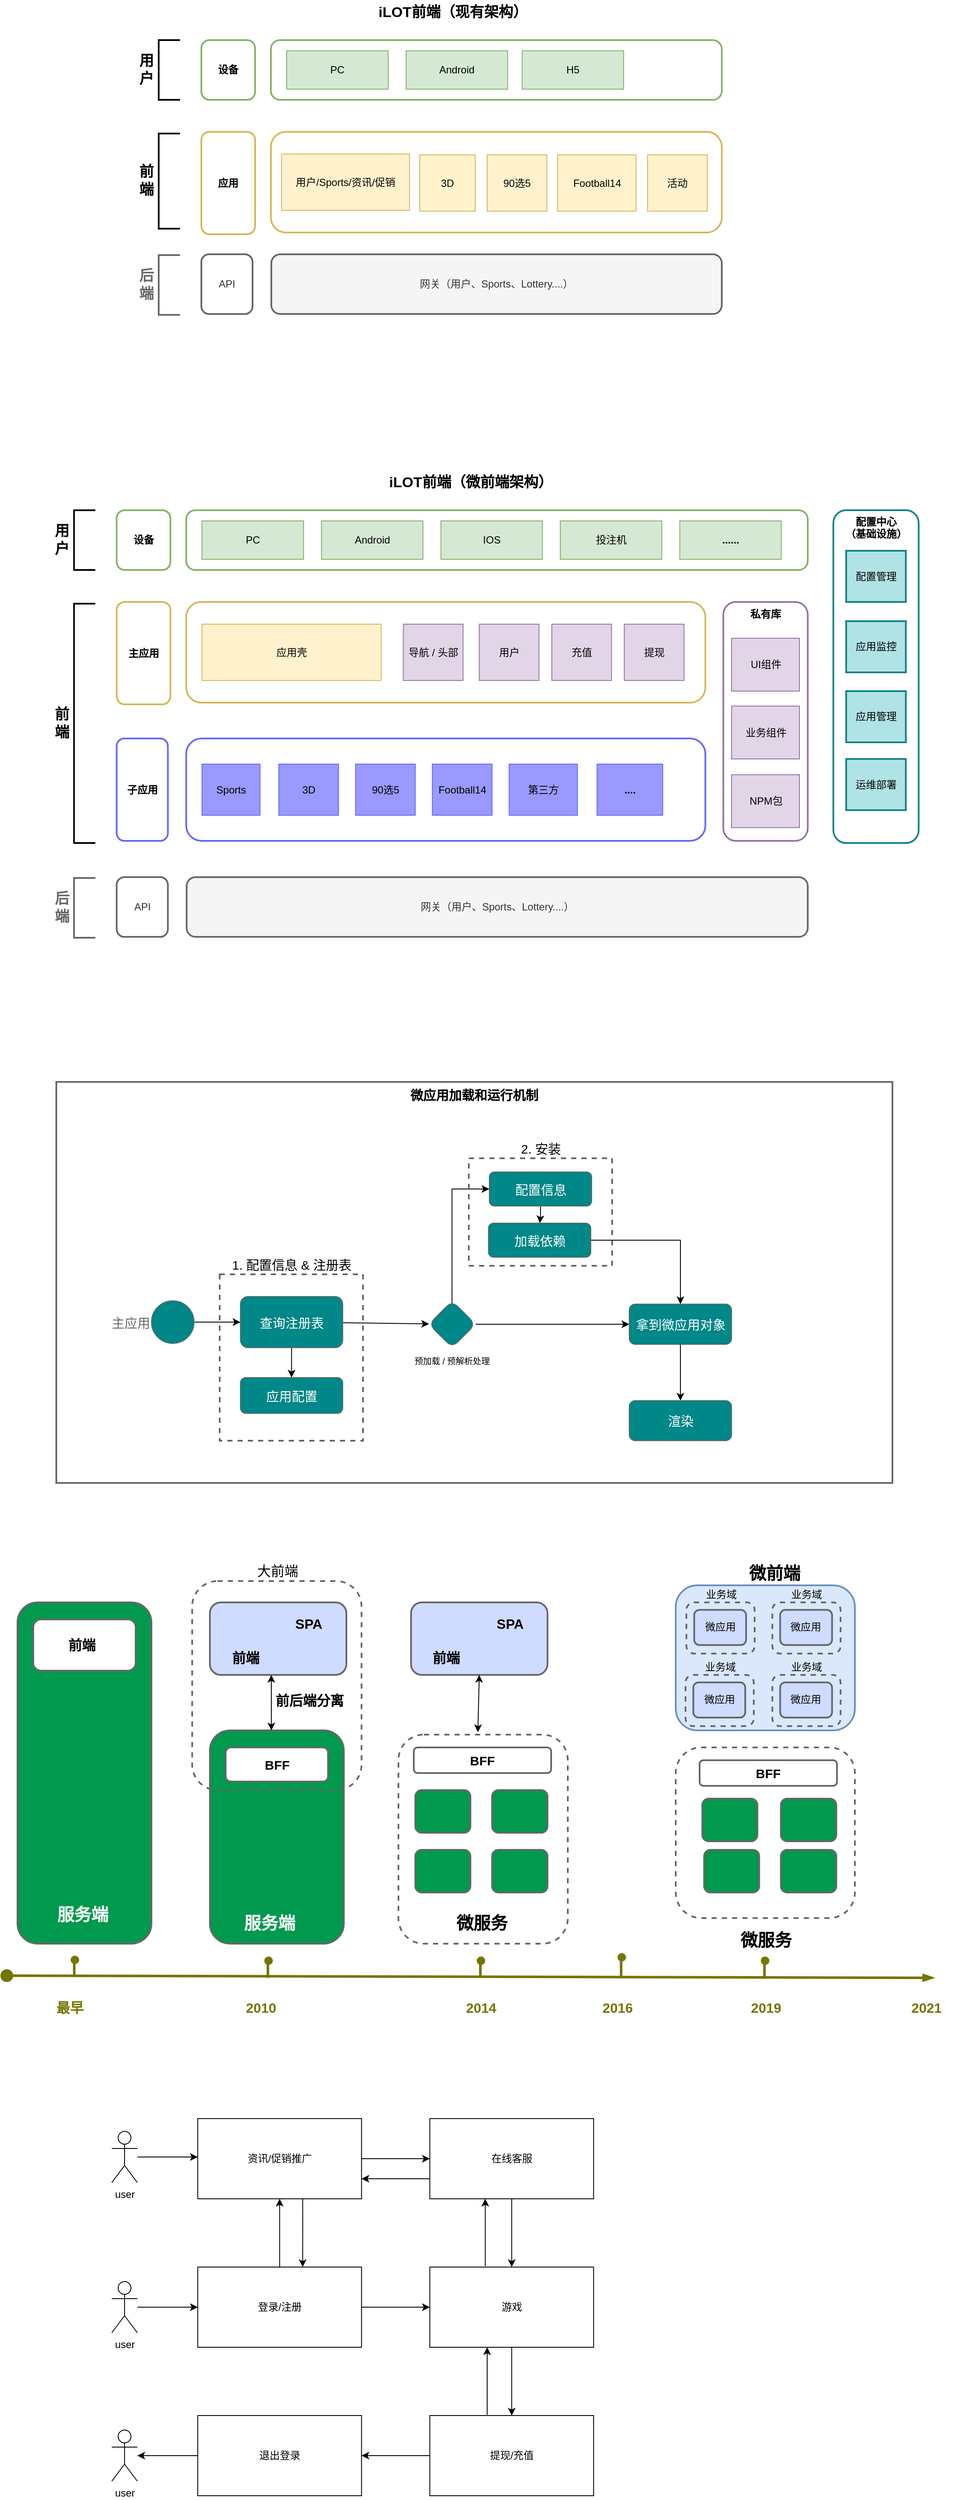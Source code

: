 <mxfile version="16.2.6" type="github" pages="2">
  <diagram id="5t4wGBa66jrqZ2ULJCFr" name="Page-1">
    <mxGraphModel dx="1572" dy="682" grid="0" gridSize="10" guides="1" tooltips="1" connect="1" arrows="1" fold="1" page="1" pageScale="1" pageWidth="1200" pageHeight="1600" background="none" math="0" shadow="0">
      <root>
        <mxCell id="0" />
        <mxCell id="1" parent="0" />
        <mxCell id="kLMKeRcshYw_PilVYGeS-17" value="" style="rounded=1;whiteSpace=wrap;html=1;strokeColor=#D6B656;strokeWidth=2;gradientColor=none;verticalAlign=top;" parent="1" vertex="1">
          <mxGeometry x="351.5" y="166.5" width="528.5" height="118" as="geometry" />
        </mxCell>
        <mxCell id="kLMKeRcshYw_PilVYGeS-18" value="用户/Sports/资讯/促销" style="rounded=0;whiteSpace=wrap;html=1;fillColor=#fff2cc;strokeColor=#D6B656;" parent="1" vertex="1">
          <mxGeometry x="364" y="192.5" width="150" height="66" as="geometry" />
        </mxCell>
        <mxCell id="kLMKeRcshYw_PilVYGeS-19" value="应用" style="text;html=1;strokeColor=#D6B656;fillColor=none;align=center;verticalAlign=middle;whiteSpace=wrap;rounded=1;strokeWidth=2;fontStyle=1;fontColor=#000000;" parent="1" vertex="1">
          <mxGeometry x="270" y="166.5" width="63" height="120" as="geometry" />
        </mxCell>
        <mxCell id="kLMKeRcshYw_PilVYGeS-21" value="设备" style="text;html=1;strokeColor=#82B366;fillColor=none;align=center;verticalAlign=middle;whiteSpace=wrap;rounded=1;strokeWidth=2;fontStyle=1;fontColor=#000000;" parent="1" vertex="1">
          <mxGeometry x="270" y="59" width="63" height="70" as="geometry" />
        </mxCell>
        <mxCell id="kLMKeRcshYw_PilVYGeS-22" value="" style="text;html=1;strokeColor=#82B366;fillColor=none;align=center;verticalAlign=middle;whiteSpace=wrap;rounded=1;strokeWidth=2;fontStyle=1;fontColor=#82B366;" parent="1" vertex="1">
          <mxGeometry x="351.5" y="59" width="528.5" height="70" as="geometry" />
        </mxCell>
        <mxCell id="kLMKeRcshYw_PilVYGeS-23" value="PC" style="rounded=0;whiteSpace=wrap;html=1;fillColor=#d5e8d4;strokeColor=#82B366;" parent="1" vertex="1">
          <mxGeometry x="370" y="71.5" width="119" height="45" as="geometry" />
        </mxCell>
        <mxCell id="kLMKeRcshYw_PilVYGeS-24" value="Android" style="rounded=0;whiteSpace=wrap;html=1;fillColor=#d5e8d4;strokeColor=#82B366;" parent="1" vertex="1">
          <mxGeometry x="510" y="71.5" width="119" height="45" as="geometry" />
        </mxCell>
        <mxCell id="kLMKeRcshYw_PilVYGeS-37" value="网关（用户、Sports、Lottery....）" style="rounded=1;whiteSpace=wrap;html=1;fontColor=#333333;strokeColor=#666666;strokeWidth=2;fillColor=#f5f5f5;" parent="1" vertex="1">
          <mxGeometry x="352" y="310" width="528" height="70" as="geometry" />
        </mxCell>
        <mxCell id="kLMKeRcshYw_PilVYGeS-39" value="API" style="rounded=1;whiteSpace=wrap;html=1;fontColor=#333333;strokeColor=#666666;strokeWidth=2;fillColor=none;" parent="1" vertex="1">
          <mxGeometry x="270" y="310" width="60" height="70" as="geometry" />
        </mxCell>
        <mxCell id="Sc-j87wyPzb0zVIOrXv2-4" value="iLOT前端（现有架构）" style="text;html=1;strokeColor=none;fillColor=none;align=center;verticalAlign=middle;whiteSpace=wrap;rounded=0;fontStyle=1;fontFamily=Helvetica;fontSize=17;" parent="1" vertex="1">
          <mxGeometry x="455" y="12" width="220" height="30" as="geometry" />
        </mxCell>
        <mxCell id="Sc-j87wyPzb0zVIOrXv2-8" value="前&amp;nbsp;&lt;br&gt;端&amp;nbsp;" style="strokeWidth=2;html=1;shape=mxgraph.flowchart.annotation_1;align=right;pointerEvents=1;fontFamily=Helvetica;fontSize=17;fillColor=#E1D5E7;labelPosition=left;verticalLabelPosition=middle;verticalAlign=middle;fontStyle=1" parent="1" vertex="1">
          <mxGeometry x="220" y="168.5" width="25" height="111.5" as="geometry" />
        </mxCell>
        <mxCell id="Sc-j87wyPzb0zVIOrXv2-9" value="后&amp;nbsp;&lt;br&gt;端&amp;nbsp;" style="strokeWidth=2;html=1;shape=mxgraph.flowchart.annotation_1;align=right;pointerEvents=1;fontFamily=Helvetica;fontSize=17;fillColor=#E1D5E7;labelPosition=left;verticalLabelPosition=middle;verticalAlign=middle;fontStyle=1;strokeColor=#666666;fontColor=#666666;" parent="1" vertex="1">
          <mxGeometry x="220" y="311" width="25" height="70" as="geometry" />
        </mxCell>
        <mxCell id="Sc-j87wyPzb0zVIOrXv2-10" value="用&amp;nbsp;&lt;br&gt;&amp;nbsp;户&amp;nbsp;" style="strokeWidth=2;html=1;shape=mxgraph.flowchart.annotation_1;align=right;pointerEvents=1;fontFamily=Helvetica;fontSize=17;fillColor=#E1D5E7;labelPosition=left;verticalLabelPosition=middle;verticalAlign=middle;fontStyle=1" parent="1" vertex="1">
          <mxGeometry x="220" y="59" width="25" height="70" as="geometry" />
        </mxCell>
        <mxCell id="Sc-j87wyPzb0zVIOrXv2-11" value="" style="rounded=1;whiteSpace=wrap;html=1;strokeColor=#6666FF;strokeWidth=2;fontColor=#0000FF;" parent="1" vertex="1">
          <mxGeometry x="252.25" y="877.5" width="608.5" height="120" as="geometry" />
        </mxCell>
        <mxCell id="Sc-j87wyPzb0zVIOrXv2-12" value="Football14" style="rounded=0;whiteSpace=wrap;html=1;fillColor=#9999FF;strokeColor=#6666FF;" parent="1" vertex="1">
          <mxGeometry x="540.75" y="907.5" width="70" height="60" as="geometry" />
        </mxCell>
        <mxCell id="Sc-j87wyPzb0zVIOrXv2-13" value="&lt;span&gt;第三方&lt;/span&gt;" style="rounded=0;whiteSpace=wrap;html=1;fillColor=#9999FF;strokeColor=#6666FF;fontStyle=0" parent="1" vertex="1">
          <mxGeometry x="630.75" y="907.5" width="80" height="60" as="geometry" />
        </mxCell>
        <mxCell id="Sc-j87wyPzb0zVIOrXv2-14" value="" style="rounded=1;whiteSpace=wrap;html=1;strokeColor=#D6B656;strokeWidth=2;gradientColor=none;" parent="1" vertex="1">
          <mxGeometry x="252.25" y="717.5" width="608.5" height="118" as="geometry" />
        </mxCell>
        <mxCell id="Sc-j87wyPzb0zVIOrXv2-15" value="应用壳" style="rounded=0;whiteSpace=wrap;html=1;fillColor=#fff2cc;strokeColor=#D6B656;" parent="1" vertex="1">
          <mxGeometry x="270.75" y="743.5" width="210" height="66" as="geometry" />
        </mxCell>
        <mxCell id="Sc-j87wyPzb0zVIOrXv2-16" value="主应用" style="text;html=1;strokeColor=#D6B656;fillColor=none;align=center;verticalAlign=middle;whiteSpace=wrap;rounded=1;strokeWidth=2;fontStyle=1;fontColor=#000000;" parent="1" vertex="1">
          <mxGeometry x="170.75" y="717.5" width="63" height="120" as="geometry" />
        </mxCell>
        <mxCell id="Sc-j87wyPzb0zVIOrXv2-17" value="子应用" style="text;html=1;strokeColor=#6666FF;fillColor=none;align=center;verticalAlign=middle;whiteSpace=wrap;rounded=1;strokeWidth=2;fontStyle=1;fontColor=#000000;" parent="1" vertex="1">
          <mxGeometry x="170.75" y="877.5" width="60" height="120" as="geometry" />
        </mxCell>
        <mxCell id="Sc-j87wyPzb0zVIOrXv2-18" value="设备" style="text;html=1;strokeColor=#82B366;fillColor=none;align=center;verticalAlign=middle;whiteSpace=wrap;rounded=1;strokeWidth=2;fontStyle=1;fontColor=#000000;" parent="1" vertex="1">
          <mxGeometry x="170.75" y="610" width="63" height="70" as="geometry" />
        </mxCell>
        <mxCell id="Sc-j87wyPzb0zVIOrXv2-19" value="" style="text;html=1;strokeColor=#82B366;fillColor=none;align=center;verticalAlign=middle;whiteSpace=wrap;rounded=1;strokeWidth=2;fontStyle=1;fontColor=#82B366;" parent="1" vertex="1">
          <mxGeometry x="252.25" y="610" width="728.5" height="70" as="geometry" />
        </mxCell>
        <mxCell id="Sc-j87wyPzb0zVIOrXv2-20" value="PC" style="rounded=0;whiteSpace=wrap;html=1;fillColor=#d5e8d4;strokeColor=#82B366;" parent="1" vertex="1">
          <mxGeometry x="270.75" y="622.5" width="119" height="45" as="geometry" />
        </mxCell>
        <mxCell id="Sc-j87wyPzb0zVIOrXv2-21" value="Android" style="rounded=0;whiteSpace=wrap;html=1;fillColor=#d5e8d4;strokeColor=#82B366;" parent="1" vertex="1">
          <mxGeometry x="410.75" y="622.5" width="119" height="45" as="geometry" />
        </mxCell>
        <mxCell id="Sc-j87wyPzb0zVIOrXv2-22" value="IOS" style="rounded=0;whiteSpace=wrap;html=1;fillColor=#d5e8d4;strokeColor=#82B366;" parent="1" vertex="1">
          <mxGeometry x="550.75" y="622.5" width="119" height="45" as="geometry" />
        </mxCell>
        <mxCell id="Sc-j87wyPzb0zVIOrXv2-23" value="&lt;span&gt;投注机&lt;/span&gt;" style="rounded=0;whiteSpace=wrap;html=1;fillColor=#d5e8d4;strokeColor=#82B366;fontStyle=0" parent="1" vertex="1">
          <mxGeometry x="690.75" y="622.5" width="119" height="45" as="geometry" />
        </mxCell>
        <mxCell id="Sc-j87wyPzb0zVIOrXv2-24" value="用户" style="rounded=0;whiteSpace=wrap;html=1;fillColor=#E1D5E7;strokeColor=#9673A6;" parent="1" vertex="1">
          <mxGeometry x="595.75" y="743.5" width="70" height="66" as="geometry" />
        </mxCell>
        <mxCell id="Sc-j87wyPzb0zVIOrXv2-25" value="提现" style="rounded=0;whiteSpace=wrap;html=1;fillColor=#E1D5E7;strokeColor=#9673A6;strokeWidth=1;" parent="1" vertex="1">
          <mxGeometry x="765.75" y="743.5" width="70" height="66" as="geometry" />
        </mxCell>
        <mxCell id="Sc-j87wyPzb0zVIOrXv2-26" value="充值" style="rounded=0;whiteSpace=wrap;html=1;fillColor=#E1D5E7;strokeColor=#9673A6;" parent="1" vertex="1">
          <mxGeometry x="680.75" y="743.5" width="70" height="66" as="geometry" />
        </mxCell>
        <mxCell id="Sc-j87wyPzb0zVIOrXv2-27" value="Sports" style="rounded=0;whiteSpace=wrap;html=1;fillColor=#9999FF;strokeColor=#6666FF;" parent="1" vertex="1">
          <mxGeometry x="270.75" y="907.5" width="68" height="60" as="geometry" />
        </mxCell>
        <mxCell id="Sc-j87wyPzb0zVIOrXv2-28" value="3D" style="rounded=0;whiteSpace=wrap;html=1;fillColor=#9999FF;strokeColor=#6666FF;" parent="1" vertex="1">
          <mxGeometry x="360.75" y="907.5" width="70" height="60" as="geometry" />
        </mxCell>
        <mxCell id="Sc-j87wyPzb0zVIOrXv2-29" value="90选5" style="rounded=0;whiteSpace=wrap;html=1;fillColor=#9999FF;strokeColor=#6666FF;" parent="1" vertex="1">
          <mxGeometry x="450.75" y="907.5" width="70" height="60" as="geometry" />
        </mxCell>
        <mxCell id="Sc-j87wyPzb0zVIOrXv2-30" value="网关（用户、Sports、Lottery....）" style="rounded=1;whiteSpace=wrap;html=1;fontColor=#333333;strokeColor=#666666;strokeWidth=2;fillColor=#f5f5f5;" parent="1" vertex="1">
          <mxGeometry x="252.75" y="1040" width="728" height="70" as="geometry" />
        </mxCell>
        <mxCell id="Sc-j87wyPzb0zVIOrXv2-31" value="API" style="rounded=1;whiteSpace=wrap;html=1;fontColor=#333333;strokeColor=#666666;strokeWidth=2;fillColor=none;" parent="1" vertex="1">
          <mxGeometry x="170.75" y="1040" width="60" height="70" as="geometry" />
        </mxCell>
        <mxCell id="Sc-j87wyPzb0zVIOrXv2-32" value="私有库" style="rounded=1;whiteSpace=wrap;html=1;strokeColor=#9673a6;strokeWidth=2;fillColor=#FFFFFF;verticalAlign=top;fontStyle=1" parent="1" vertex="1">
          <mxGeometry x="881.75" y="717.5" width="99" height="280" as="geometry" />
        </mxCell>
        <mxCell id="Sc-j87wyPzb0zVIOrXv2-33" value="UI组件" style="rounded=0;whiteSpace=wrap;html=1;strokeColor=#9673A6;strokeWidth=1;fillColor=#E1D5E7;verticalAlign=middle;" parent="1" vertex="1">
          <mxGeometry x="891.5" y="760" width="79.5" height="62" as="geometry" />
        </mxCell>
        <mxCell id="Sc-j87wyPzb0zVIOrXv2-34" value="业务组件" style="rounded=0;whiteSpace=wrap;html=1;strokeColor=#9673a6;strokeWidth=1;fillColor=#e1d5e7;verticalAlign=middle;" parent="1" vertex="1">
          <mxGeometry x="891.5" y="839.5" width="79.5" height="62" as="geometry" />
        </mxCell>
        <mxCell id="Sc-j87wyPzb0zVIOrXv2-35" value="NPM包" style="rounded=0;whiteSpace=wrap;html=1;strokeColor=#9673a6;strokeWidth=1;fillColor=#e1d5e7;verticalAlign=middle;" parent="1" vertex="1">
          <mxGeometry x="891.5" y="920" width="79.5" height="62" as="geometry" />
        </mxCell>
        <mxCell id="Sc-j87wyPzb0zVIOrXv2-36" value="配置中心&lt;br&gt;（基础设施）" style="rounded=1;whiteSpace=wrap;html=1;strokeColor=#0e8088;strokeWidth=2;fillColor=#FFFFFF;verticalAlign=top;fontStyle=1" parent="1" vertex="1">
          <mxGeometry x="1010.75" y="610" width="100" height="390" as="geometry" />
        </mxCell>
        <mxCell id="Sc-j87wyPzb0zVIOrXv2-37" value="配置管理" style="rounded=0;whiteSpace=wrap;html=1;strokeColor=#0e8088;strokeWidth=2;fillColor=#b0e3e6;verticalAlign=middle;" parent="1" vertex="1">
          <mxGeometry x="1025.75" y="657.5" width="70" height="60" as="geometry" />
        </mxCell>
        <mxCell id="Sc-j87wyPzb0zVIOrXv2-38" value="应用监控" style="rounded=0;whiteSpace=wrap;html=1;strokeColor=#0e8088;strokeWidth=2;fillColor=#b0e3e6;verticalAlign=middle;" parent="1" vertex="1">
          <mxGeometry x="1025.75" y="740" width="70" height="60" as="geometry" />
        </mxCell>
        <mxCell id="Sc-j87wyPzb0zVIOrXv2-39" value="应用管理" style="rounded=0;whiteSpace=wrap;html=1;strokeColor=#0e8088;strokeWidth=2;fillColor=#b0e3e6;verticalAlign=middle;" parent="1" vertex="1">
          <mxGeometry x="1025.75" y="822" width="70" height="60" as="geometry" />
        </mxCell>
        <mxCell id="Sc-j87wyPzb0zVIOrXv2-40" value="运维部署" style="rounded=0;whiteSpace=wrap;html=1;strokeColor=#0e8088;strokeWidth=2;fillColor=#b0e3e6;verticalAlign=middle;" parent="1" vertex="1">
          <mxGeometry x="1025.75" y="901.5" width="70" height="60" as="geometry" />
        </mxCell>
        <mxCell id="Sc-j87wyPzb0zVIOrXv2-41" value="&lt;span&gt;&lt;b&gt;......&lt;/b&gt;&lt;/span&gt;" style="rounded=0;whiteSpace=wrap;html=1;fillColor=#d5e8d4;strokeColor=#82B366;fontStyle=0" parent="1" vertex="1">
          <mxGeometry x="830.75" y="622.5" width="119" height="45" as="geometry" />
        </mxCell>
        <mxCell id="Sc-j87wyPzb0zVIOrXv2-42" value="&lt;b&gt;....&lt;/b&gt;" style="rounded=0;whiteSpace=wrap;html=1;fillColor=#9999FF;strokeColor=#6666FF;" parent="1" vertex="1">
          <mxGeometry x="733.75" y="907.5" width="77" height="60" as="geometry" />
        </mxCell>
        <mxCell id="Sc-j87wyPzb0zVIOrXv2-43" value="iLOT前端（微前端架构）" style="text;html=1;strokeColor=none;fillColor=none;align=center;verticalAlign=middle;whiteSpace=wrap;rounded=0;fontStyle=1;fontFamily=Helvetica;fontSize=17;" parent="1" vertex="1">
          <mxGeometry x="475.75" y="563" width="220" height="30" as="geometry" />
        </mxCell>
        <mxCell id="Sc-j87wyPzb0zVIOrXv2-44" value="导航 / 头部" style="rounded=0;whiteSpace=wrap;html=1;fillColor=#E1D5E7;strokeColor=#9673A6;" parent="1" vertex="1">
          <mxGeometry x="506.75" y="743.5" width="70" height="66" as="geometry" />
        </mxCell>
        <mxCell id="Sc-j87wyPzb0zVIOrXv2-45" value="前&amp;nbsp;&lt;br&gt;端&amp;nbsp;" style="strokeWidth=2;html=1;shape=mxgraph.flowchart.annotation_1;align=right;pointerEvents=1;fontFamily=Helvetica;fontSize=17;fillColor=#E1D5E7;labelPosition=left;verticalLabelPosition=middle;verticalAlign=middle;fontStyle=1" parent="1" vertex="1">
          <mxGeometry x="120.75" y="719.5" width="25" height="280.5" as="geometry" />
        </mxCell>
        <mxCell id="Sc-j87wyPzb0zVIOrXv2-46" value="后&amp;nbsp;&lt;br&gt;端&amp;nbsp;" style="strokeWidth=2;html=1;shape=mxgraph.flowchart.annotation_1;align=right;pointerEvents=1;fontFamily=Helvetica;fontSize=17;fillColor=#E1D5E7;labelPosition=left;verticalLabelPosition=middle;verticalAlign=middle;fontStyle=1;strokeColor=#666666;fontColor=#666666;" parent="1" vertex="1">
          <mxGeometry x="120.75" y="1041" width="25" height="70" as="geometry" />
        </mxCell>
        <mxCell id="Sc-j87wyPzb0zVIOrXv2-47" value="用&amp;nbsp;&lt;br&gt;&amp;nbsp;户&amp;nbsp;" style="strokeWidth=2;html=1;shape=mxgraph.flowchart.annotation_1;align=right;pointerEvents=1;fontFamily=Helvetica;fontSize=17;fillColor=#E1D5E7;labelPosition=left;verticalLabelPosition=middle;verticalAlign=middle;fontStyle=1" parent="1" vertex="1">
          <mxGeometry x="120.75" y="610" width="25" height="70" as="geometry" />
        </mxCell>
        <mxCell id="Sc-j87wyPzb0zVIOrXv2-48" value="H5" style="rounded=0;whiteSpace=wrap;html=1;fillColor=#d5e8d4;strokeColor=#82B366;" parent="1" vertex="1">
          <mxGeometry x="646" y="71.5" width="119" height="45" as="geometry" />
        </mxCell>
        <mxCell id="Sc-j87wyPzb0zVIOrXv2-49" value="3D" style="rounded=0;whiteSpace=wrap;html=1;fillColor=#fff2cc;strokeColor=#D6B656;" parent="1" vertex="1">
          <mxGeometry x="526" y="193.5" width="65" height="66" as="geometry" />
        </mxCell>
        <mxCell id="Sc-j87wyPzb0zVIOrXv2-50" value="90选5" style="rounded=0;whiteSpace=wrap;html=1;fillColor=#fff2cc;strokeColor=#D6B656;" parent="1" vertex="1">
          <mxGeometry x="605" y="193.5" width="70" height="66" as="geometry" />
        </mxCell>
        <mxCell id="Sc-j87wyPzb0zVIOrXv2-51" value="Football14" style="rounded=0;whiteSpace=wrap;html=1;fillColor=#fff2cc;strokeColor=#D6B656;" parent="1" vertex="1">
          <mxGeometry x="687.5" y="193.5" width="92" height="66" as="geometry" />
        </mxCell>
        <mxCell id="Sc-j87wyPzb0zVIOrXv2-52" value="活动" style="rounded=0;whiteSpace=wrap;html=1;fillColor=#fff2cc;strokeColor=#D6B656;" parent="1" vertex="1">
          <mxGeometry x="793" y="193.5" width="70" height="66" as="geometry" />
        </mxCell>
        <mxCell id="Sc-j87wyPzb0zVIOrXv2-85" value="微应用加载和运行机制" style="rounded=0;whiteSpace=wrap;html=1;shadow=0;glass=0;sketch=0;fontFamily=Helvetica;fontSize=15;fontColor=#000000;strokeColor=#666666;strokeWidth=2;fillColor=default;align=center;verticalAlign=top;fontStyle=1" parent="1" vertex="1">
          <mxGeometry x="100" y="1280" width="980" height="470" as="geometry" />
        </mxCell>
        <mxCell id="Sc-j87wyPzb0zVIOrXv2-86" value="" style="edgeStyle=orthogonalEdgeStyle;rounded=0;orthogonalLoop=1;jettySize=auto;html=1;fontFamily=Helvetica;fontSize=15;fontColor=#000000;" parent="1" source="Sc-j87wyPzb0zVIOrXv2-87" target="Sc-j87wyPzb0zVIOrXv2-91" edge="1">
          <mxGeometry relative="1" as="geometry" />
        </mxCell>
        <mxCell id="Sc-j87wyPzb0zVIOrXv2-87" value="主应用" style="ellipse;whiteSpace=wrap;html=1;aspect=fixed;fontFamily=Helvetica;fontSize=15;fontColor=#666666;strokeColor=#666666;strokeWidth=1;fillColor=#008787;align=right;verticalAlign=middle;labelPosition=left;verticalLabelPosition=middle;" parent="1" vertex="1">
          <mxGeometry x="211.5" y="1536.5" width="50" height="50" as="geometry" />
        </mxCell>
        <mxCell id="Sc-j87wyPzb0zVIOrXv2-88" value="1. 配置信息 &amp;amp; 注册表" style="rounded=0;whiteSpace=wrap;html=1;fontFamily=Helvetica;fontSize=15;fontColor=#000000;strokeColor=#666666;strokeWidth=2;fillColor=none;align=center;verticalAlign=bottom;dashed=1;labelPosition=center;verticalLabelPosition=top;" parent="1" vertex="1">
          <mxGeometry x="291.5" y="1505.5" width="168" height="195" as="geometry" />
        </mxCell>
        <mxCell id="Sc-j87wyPzb0zVIOrXv2-89" value="" style="rounded=0;orthogonalLoop=1;jettySize=auto;html=1;fontFamily=Helvetica;fontSize=15;fontColor=#000000;endArrow=classic;endFill=1;jumpStyle=none;" parent="1" source="Sc-j87wyPzb0zVIOrXv2-91" target="Sc-j87wyPzb0zVIOrXv2-92" edge="1">
          <mxGeometry relative="1" as="geometry" />
        </mxCell>
        <mxCell id="Sc-j87wyPzb0zVIOrXv2-90" value="" style="edgeStyle=none;rounded=0;jumpStyle=none;orthogonalLoop=1;jettySize=auto;html=1;fontFamily=Helvetica;fontSize=15;fontColor=#FFFFFF;endArrow=classic;endFill=1;" parent="1" source="Sc-j87wyPzb0zVIOrXv2-91" target="Sc-j87wyPzb0zVIOrXv2-95" edge="1">
          <mxGeometry relative="1" as="geometry" />
        </mxCell>
        <mxCell id="Sc-j87wyPzb0zVIOrXv2-91" value="&lt;span style=&quot;color: rgb(255, 255, 255);&quot;&gt;查询注册表&lt;/span&gt;" style="whiteSpace=wrap;html=1;fontSize=15;fontColor=#666666;align=center;strokeColor=#666666;strokeWidth=1;fillColor=#008787;rounded=1;glass=0;shadow=0;sketch=0;" parent="1" vertex="1">
          <mxGeometry x="315.75" y="1531.5" width="120" height="60" as="geometry" />
        </mxCell>
        <mxCell id="Sc-j87wyPzb0zVIOrXv2-92" value="应用配置" style="whiteSpace=wrap;html=1;rounded=1;shadow=0;fontSize=15;fontColor=#FFFFFF;strokeColor=#666666;strokeWidth=1;fillColor=#008787;glass=0;sketch=0;" parent="1" vertex="1">
          <mxGeometry x="315.75" y="1626.5" width="120" height="42" as="geometry" />
        </mxCell>
        <mxCell id="Sc-j87wyPzb0zVIOrXv2-93" value="" style="edgeStyle=orthogonalEdgeStyle;rounded=0;jumpStyle=none;orthogonalLoop=1;jettySize=auto;html=1;fontFamily=Helvetica;fontSize=10;fontColor=#000000;endArrow=classic;endFill=1;" parent="1" target="Sc-j87wyPzb0zVIOrXv2-98" edge="1">
          <mxGeometry relative="1" as="geometry">
            <mxPoint x="563.75" y="1545.5" as="sourcePoint" />
            <Array as="points">
              <mxPoint x="563.75" y="1405.5" />
            </Array>
          </mxGeometry>
        </mxCell>
        <mxCell id="Sc-j87wyPzb0zVIOrXv2-94" value="" style="edgeStyle=orthogonalEdgeStyle;rounded=0;jumpStyle=none;orthogonalLoop=1;jettySize=auto;html=1;fontFamily=Helvetica;fontSize=10;fontColor=#FFFFFF;endArrow=classic;endFill=1;" parent="1" source="Sc-j87wyPzb0zVIOrXv2-95" target="Sc-j87wyPzb0zVIOrXv2-100" edge="1">
          <mxGeometry relative="1" as="geometry" />
        </mxCell>
        <mxCell id="Sc-j87wyPzb0zVIOrXv2-95" value="" style="rhombus;whiteSpace=wrap;html=1;rounded=1;shadow=0;fontSize=15;fontColor=#666666;strokeColor=#666666;strokeWidth=1;fillColor=#008787;glass=0;sketch=0;labelPosition=center;verticalLabelPosition=bottom;align=center;verticalAlign=top;" parent="1" vertex="1">
          <mxGeometry x="536.5" y="1536.5" width="55" height="55" as="geometry" />
        </mxCell>
        <mxCell id="Sc-j87wyPzb0zVIOrXv2-96" value="预加载 / 预解析处理" style="text;html=1;strokeColor=none;fillColor=none;align=center;verticalAlign=middle;whiteSpace=wrap;rounded=0;shadow=0;glass=0;dashed=1;sketch=0;fontFamily=Helvetica;fontSize=10;fontColor=#000000;" parent="1" vertex="1">
          <mxGeometry x="489" y="1591.5" width="150" height="30" as="geometry" />
        </mxCell>
        <mxCell id="Sc-j87wyPzb0zVIOrXv2-97" value="2. 安装" style="rounded=0;whiteSpace=wrap;html=1;fontFamily=Helvetica;fontSize=15;fontColor=#000000;strokeColor=#666666;strokeWidth=2;fillColor=none;align=center;verticalAlign=bottom;dashed=1;labelPosition=center;verticalLabelPosition=top;" parent="1" vertex="1">
          <mxGeometry x="583.5" y="1369.5" width="168" height="126" as="geometry" />
        </mxCell>
        <mxCell id="Sc-j87wyPzb0zVIOrXv2-106" style="edgeStyle=orthogonalEdgeStyle;rounded=0;jumpStyle=none;orthogonalLoop=1;jettySize=auto;html=1;fontFamily=Helvetica;fontSize=10;fontColor=#000000;endArrow=classic;endFill=1;" parent="1" source="Sc-j87wyPzb0zVIOrXv2-98" target="Sc-j87wyPzb0zVIOrXv2-104" edge="1">
          <mxGeometry relative="1" as="geometry">
            <Array as="points">
              <mxPoint x="666.75" y="1435.5" />
              <mxPoint x="666.75" y="1435.5" />
            </Array>
          </mxGeometry>
        </mxCell>
        <mxCell id="Sc-j87wyPzb0zVIOrXv2-98" value="配置信息" style="whiteSpace=wrap;html=1;rounded=1;shadow=0;fontSize=15;fontColor=#FFFFFF;verticalAlign=middle;strokeColor=#666666;strokeWidth=1;fillColor=#008787;glass=0;sketch=0;align=center;" parent="1" vertex="1">
          <mxGeometry x="607.5" y="1385.5" width="120" height="40" as="geometry" />
        </mxCell>
        <mxCell id="Sc-j87wyPzb0zVIOrXv2-99" value="" style="edgeStyle=orthogonalEdgeStyle;rounded=0;jumpStyle=none;orthogonalLoop=1;jettySize=auto;html=1;fontFamily=Helvetica;fontSize=10;fontColor=#FFFFFF;endArrow=classic;endFill=1;" parent="1" source="Sc-j87wyPzb0zVIOrXv2-100" target="Sc-j87wyPzb0zVIOrXv2-103" edge="1">
          <mxGeometry relative="1" as="geometry">
            <mxPoint x="831.55" y="1626.5" as="targetPoint" />
          </mxGeometry>
        </mxCell>
        <mxCell id="Sc-j87wyPzb0zVIOrXv2-100" value="拿到微应用对象" style="whiteSpace=wrap;html=1;rounded=1;shadow=0;fontSize=15;fontColor=#FFFFFF;verticalAlign=middle;strokeColor=#666666;strokeWidth=1;fillColor=#008787;glass=0;sketch=0;" parent="1" vertex="1">
          <mxGeometry x="771.5" y="1540.38" width="120" height="47.25" as="geometry" />
        </mxCell>
        <mxCell id="Sc-j87wyPzb0zVIOrXv2-103" value="渲染" style="whiteSpace=wrap;html=1;rounded=1;shadow=0;fontSize=15;fontColor=#FFFFFF;strokeColor=#666666;strokeWidth=1;fillColor=#008787;glass=0;sketch=0;" parent="1" vertex="1">
          <mxGeometry x="771.5" y="1653.51" width="120" height="46.99" as="geometry" />
        </mxCell>
        <mxCell id="Sc-j87wyPzb0zVIOrXv2-105" style="edgeStyle=orthogonalEdgeStyle;rounded=0;jumpStyle=none;orthogonalLoop=1;jettySize=auto;html=1;fontFamily=Helvetica;fontSize=10;fontColor=#000000;endArrow=classic;endFill=1;" parent="1" source="Sc-j87wyPzb0zVIOrXv2-104" target="Sc-j87wyPzb0zVIOrXv2-100" edge="1">
          <mxGeometry relative="1" as="geometry" />
        </mxCell>
        <mxCell id="Sc-j87wyPzb0zVIOrXv2-104" value="加载依赖" style="whiteSpace=wrap;html=1;rounded=1;shadow=0;fontSize=15;fontColor=#FFFFFF;verticalAlign=middle;strokeColor=#666666;strokeWidth=1;fillColor=#008787;glass=0;sketch=0;align=center;" parent="1" vertex="1">
          <mxGeometry x="606.5" y="1445.5" width="120" height="40" as="geometry" />
        </mxCell>
        <mxCell id="Sc-j87wyPzb0zVIOrXv2-107" value="" style="rounded=1;whiteSpace=wrap;html=1;shadow=0;glass=0;sketch=0;fontFamily=Helvetica;fontSize=15;fontColor=#000000;strokeColor=#666666;strokeWidth=2;fillColor=#00994D;align=center;verticalAlign=top;" parent="1" vertex="1">
          <mxGeometry x="54.5" y="1890" width="157" height="400" as="geometry" />
        </mxCell>
        <mxCell id="Sc-j87wyPzb0zVIOrXv2-108" value="" style="rounded=1;whiteSpace=wrap;html=1;shadow=0;glass=0;sketch=0;fontFamily=Helvetica;fontSize=15;fontColor=#000000;strokeColor=#666666;strokeWidth=2;fillColor=#FFFFFF;align=center;verticalAlign=top;" parent="1" vertex="1">
          <mxGeometry x="73" y="1910" width="120" height="60" as="geometry" />
        </mxCell>
        <mxCell id="Sc-j87wyPzb0zVIOrXv2-109" value="服务端" style="text;html=1;strokeColor=none;fillColor=none;align=center;verticalAlign=middle;whiteSpace=wrap;rounded=0;shadow=0;glass=0;sketch=0;fontFamily=Helvetica;fontSize=20;fontColor=#FFFFFF;fontStyle=1" parent="1" vertex="1">
          <mxGeometry x="90.75" y="2240" width="80" height="30" as="geometry" />
        </mxCell>
        <mxCell id="Sc-j87wyPzb0zVIOrXv2-110" value="前端" style="text;html=1;strokeColor=none;fillColor=none;align=center;verticalAlign=middle;whiteSpace=wrap;rounded=0;shadow=0;glass=0;sketch=0;fontFamily=Helvetica;fontSize=16;fontColor=#000000;fontStyle=1" parent="1" vertex="1">
          <mxGeometry x="100" y="1925" width="60" height="30" as="geometry" />
        </mxCell>
        <mxCell id="Sc-j87wyPzb0zVIOrXv2-111" value="" style="rounded=1;whiteSpace=wrap;html=1;shadow=0;glass=0;sketch=0;fontFamily=Helvetica;fontSize=15;fontColor=#000000;strokeColor=#666666;strokeWidth=2;fillColor=#00994D;align=center;verticalAlign=top;" parent="1" vertex="1">
          <mxGeometry x="280" y="2040" width="157" height="250" as="geometry" />
        </mxCell>
        <mxCell id="Sc-j87wyPzb0zVIOrXv2-112" value="服务端" style="text;html=1;strokeColor=none;fillColor=none;align=center;verticalAlign=middle;whiteSpace=wrap;rounded=0;shadow=0;glass=0;sketch=0;fontFamily=Helvetica;fontSize=20;fontColor=#FFFFFF;fontStyle=1" parent="1" vertex="1">
          <mxGeometry x="309.75" y="2250" width="80" height="30" as="geometry" />
        </mxCell>
        <mxCell id="Sc-j87wyPzb0zVIOrXv2-113" value="BFF" style="rounded=1;whiteSpace=wrap;html=1;shadow=0;glass=0;sketch=0;fontFamily=Helvetica;fontSize=15;fontColor=#000000;strokeColor=#666666;strokeWidth=2;fillColor=#FFFFFF;align=center;verticalAlign=middle;fontStyle=1" parent="1" vertex="1">
          <mxGeometry x="298.5" y="2060" width="120" height="40" as="geometry" />
        </mxCell>
        <mxCell id="Sc-j87wyPzb0zVIOrXv2-115" value="" style="rounded=1;whiteSpace=wrap;html=1;shadow=0;glass=0;sketch=0;fontFamily=Helvetica;fontSize=15;fontColor=#000000;strokeColor=#666666;strokeWidth=2;fillColor=#CFDBFF;align=center;verticalAlign=top;" parent="1" vertex="1">
          <mxGeometry x="280" y="1890" width="160" height="85" as="geometry" />
        </mxCell>
        <mxCell id="Sc-j87wyPzb0zVIOrXv2-116" value="前端" style="text;html=1;strokeColor=none;fillColor=none;align=center;verticalAlign=middle;whiteSpace=wrap;rounded=0;shadow=0;glass=0;sketch=0;fontFamily=Helvetica;fontSize=16;fontColor=#000000;fontStyle=1" parent="1" vertex="1">
          <mxGeometry x="291.5" y="1940" width="60" height="30" as="geometry" />
        </mxCell>
        <mxCell id="Sc-j87wyPzb0zVIOrXv2-117" value="SPA" style="text;html=1;strokeColor=none;fillColor=none;align=center;verticalAlign=middle;whiteSpace=wrap;rounded=0;shadow=0;glass=0;sketch=0;fontFamily=Helvetica;fontSize=16;fontColor=#000000;fontStyle=1" parent="1" vertex="1">
          <mxGeometry x="365.75" y="1900" width="60" height="30" as="geometry" />
        </mxCell>
        <mxCell id="Sc-j87wyPzb0zVIOrXv2-118" value="" style="endArrow=classic;startArrow=classic;html=1;rounded=0;fontFamily=Helvetica;fontSize=16;fontColor=#000000;jumpStyle=none;exitX=0.459;exitY=0;exitDx=0;exitDy=0;exitPerimeter=0;" parent="1" source="Sc-j87wyPzb0zVIOrXv2-111" edge="1">
          <mxGeometry width="50" height="50" relative="1" as="geometry">
            <mxPoint x="352" y="2020" as="sourcePoint" />
            <mxPoint x="352" y="1975" as="targetPoint" />
            <Array as="points">
              <mxPoint x="352" y="2000" />
            </Array>
          </mxGeometry>
        </mxCell>
        <mxCell id="Sc-j87wyPzb0zVIOrXv2-119" value="前后端分离" style="text;html=1;strokeColor=none;fillColor=none;align=center;verticalAlign=middle;whiteSpace=wrap;rounded=0;shadow=0;glass=0;sketch=0;fontFamily=Helvetica;fontSize=16;fontColor=#000000;fontStyle=1" parent="1" vertex="1">
          <mxGeometry x="354" y="1990" width="86" height="30" as="geometry" />
        </mxCell>
        <mxCell id="Sc-j87wyPzb0zVIOrXv2-120" value="大前端" style="rounded=1;shadow=0;glass=0;sketch=0;fontFamily=Helvetica;fontSize=16;fontColor=#000000;strokeColor=#666666;strokeWidth=2;fillColor=none;align=center;verticalAlign=bottom;dashed=1;labelPosition=center;verticalLabelPosition=top;html=1;" parent="1" vertex="1">
          <mxGeometry x="259.25" y="1865" width="198.5" height="245" as="geometry" />
        </mxCell>
        <mxCell id="Sc-j87wyPzb0zVIOrXv2-123" value="" style="rounded=1;shadow=0;glass=0;sketch=0;fontFamily=Helvetica;fontSize=16;fontColor=#000000;strokeColor=#666666;strokeWidth=2;fillColor=none;align=center;verticalAlign=bottom;dashed=1;labelPosition=center;verticalLabelPosition=top;html=1;" parent="1" vertex="1">
          <mxGeometry x="501" y="2045" width="198.5" height="245" as="geometry" />
        </mxCell>
        <mxCell id="Sc-j87wyPzb0zVIOrXv2-124" value="BFF" style="rounded=1;whiteSpace=wrap;html=1;shadow=0;glass=0;sketch=0;fontFamily=Helvetica;fontSize=15;fontColor=#000000;strokeColor=#666666;strokeWidth=2;fillColor=#FFFFFF;align=center;verticalAlign=middle;fontStyle=1" parent="1" vertex="1">
          <mxGeometry x="519" y="2060" width="161" height="30" as="geometry" />
        </mxCell>
        <mxCell id="Sc-j87wyPzb0zVIOrXv2-125" value="" style="rounded=1;whiteSpace=wrap;html=1;shadow=0;glass=0;sketch=0;fontFamily=Helvetica;fontSize=15;fontColor=#000000;strokeColor=#666666;strokeWidth=2;fillColor=#00994D;align=center;verticalAlign=top;" parent="1" vertex="1">
          <mxGeometry x="610.75" y="2110" width="65" height="50" as="geometry" />
        </mxCell>
        <mxCell id="Sc-j87wyPzb0zVIOrXv2-126" value="" style="rounded=1;whiteSpace=wrap;html=1;shadow=0;glass=0;sketch=0;fontFamily=Helvetica;fontSize=15;fontColor=#000000;strokeColor=#666666;strokeWidth=2;fillColor=#00994D;align=center;verticalAlign=top;" parent="1" vertex="1">
          <mxGeometry x="520.75" y="2110" width="64.62" height="50" as="geometry" />
        </mxCell>
        <mxCell id="Sc-j87wyPzb0zVIOrXv2-127" value="" style="rounded=1;whiteSpace=wrap;html=1;shadow=0;glass=0;sketch=0;fontFamily=Helvetica;fontSize=15;fontColor=#000000;strokeColor=#666666;strokeWidth=2;fillColor=#00994D;align=center;verticalAlign=top;" parent="1" vertex="1">
          <mxGeometry x="610.75" y="2180" width="65" height="50" as="geometry" />
        </mxCell>
        <mxCell id="Sc-j87wyPzb0zVIOrXv2-128" value="" style="rounded=1;whiteSpace=wrap;html=1;shadow=0;glass=0;sketch=0;fontFamily=Helvetica;fontSize=15;fontColor=#000000;strokeColor=#666666;strokeWidth=2;fillColor=#00994D;align=center;verticalAlign=top;" parent="1" vertex="1">
          <mxGeometry x="520.75" y="2180" width="64.62" height="50" as="geometry" />
        </mxCell>
        <mxCell id="Sc-j87wyPzb0zVIOrXv2-129" value="微服务" style="text;html=1;strokeColor=none;fillColor=none;align=center;verticalAlign=middle;whiteSpace=wrap;rounded=0;shadow=0;glass=0;sketch=0;fontFamily=Helvetica;fontSize=20;fontColor=#000000;fontStyle=1" parent="1" vertex="1">
          <mxGeometry x="559" y="2250" width="80" height="30" as="geometry" />
        </mxCell>
        <mxCell id="Sc-j87wyPzb0zVIOrXv2-133" value="" style="rounded=1;whiteSpace=wrap;html=1;shadow=0;glass=0;sketch=0;fontFamily=Helvetica;fontSize=15;fontColor=#000000;strokeColor=#666666;strokeWidth=2;fillColor=#CFDBFF;align=center;verticalAlign=top;" parent="1" vertex="1">
          <mxGeometry x="515.75" y="1890" width="160" height="85" as="geometry" />
        </mxCell>
        <mxCell id="Sc-j87wyPzb0zVIOrXv2-134" value="前端" style="text;html=1;strokeColor=none;fillColor=none;align=center;verticalAlign=middle;whiteSpace=wrap;rounded=0;shadow=0;glass=0;sketch=0;fontFamily=Helvetica;fontSize=16;fontColor=#000000;fontStyle=1" parent="1" vertex="1">
          <mxGeometry x="527.25" y="1940" width="60" height="30" as="geometry" />
        </mxCell>
        <mxCell id="Sc-j87wyPzb0zVIOrXv2-135" value="SPA" style="text;html=1;strokeColor=none;fillColor=none;align=center;verticalAlign=middle;whiteSpace=wrap;rounded=0;shadow=0;glass=0;sketch=0;fontFamily=Helvetica;fontSize=16;fontColor=#000000;fontStyle=1" parent="1" vertex="1">
          <mxGeometry x="601.5" y="1900" width="60" height="30" as="geometry" />
        </mxCell>
        <mxCell id="Sc-j87wyPzb0zVIOrXv2-137" value="" style="endArrow=classic;startArrow=classic;html=1;rounded=0;fontFamily=Helvetica;fontSize=16;fontColor=#000000;jumpStyle=none;exitX=0.469;exitY=-0.012;exitDx=0;exitDy=0;exitPerimeter=0;entryX=0.5;entryY=1;entryDx=0;entryDy=0;" parent="1" source="Sc-j87wyPzb0zVIOrXv2-123" target="Sc-j87wyPzb0zVIOrXv2-133" edge="1">
          <mxGeometry width="50" height="50" relative="1" as="geometry">
            <mxPoint x="530" y="2030" as="sourcePoint" />
            <mxPoint x="530" y="1980" as="targetPoint" />
          </mxGeometry>
        </mxCell>
        <mxCell id="Sc-j87wyPzb0zVIOrXv2-138" value="" style="rounded=1;shadow=0;glass=0;sketch=0;fontFamily=Helvetica;fontSize=16;fontColor=#000000;strokeColor=#666666;strokeWidth=2;fillColor=none;align=center;verticalAlign=bottom;dashed=1;labelPosition=center;verticalLabelPosition=top;html=1;" parent="1" vertex="1">
          <mxGeometry x="826" y="2060" width="210" height="200" as="geometry" />
        </mxCell>
        <mxCell id="Sc-j87wyPzb0zVIOrXv2-139" value="微服务" style="text;html=1;strokeColor=none;fillColor=none;align=center;verticalAlign=middle;whiteSpace=wrap;rounded=0;shadow=0;glass=0;sketch=0;fontFamily=Helvetica;fontSize=20;fontColor=#000000;fontStyle=1" parent="1" vertex="1">
          <mxGeometry x="891.75" y="2270" width="80" height="30" as="geometry" />
        </mxCell>
        <mxCell id="Sc-j87wyPzb0zVIOrXv2-140" value="" style="rounded=1;shadow=0;glass=0;sketch=0;fontFamily=Helvetica;fontSize=16;strokeColor=#6c8ebf;strokeWidth=2;fillColor=#dae8fc;align=center;verticalAlign=bottom;labelPosition=center;verticalLabelPosition=top;html=1;" parent="1" vertex="1">
          <mxGeometry x="826" y="1870" width="210" height="170" as="geometry" />
        </mxCell>
        <mxCell id="Sc-j87wyPzb0zVIOrXv2-141" value="微前端" style="text;html=1;strokeColor=none;fillColor=none;align=center;verticalAlign=middle;whiteSpace=wrap;rounded=0;shadow=0;glass=0;sketch=0;fontFamily=Helvetica;fontSize=20;fontColor=#000000;fontStyle=1" parent="1" vertex="1">
          <mxGeometry x="901.75" y="1840" width="80" height="30" as="geometry" />
        </mxCell>
        <mxCell id="Sc-j87wyPzb0zVIOrXv2-142" value="" style="rounded=1;whiteSpace=wrap;html=1;shadow=0;glass=0;sketch=0;fontFamily=Helvetica;fontSize=15;fontColor=#000000;strokeColor=#666666;strokeWidth=2;fillColor=#00994D;align=center;verticalAlign=top;" parent="1" vertex="1">
          <mxGeometry x="949.25" y="2120" width="65" height="50" as="geometry" />
        </mxCell>
        <mxCell id="Sc-j87wyPzb0zVIOrXv2-143" value="" style="rounded=1;whiteSpace=wrap;html=1;shadow=0;glass=0;sketch=0;fontFamily=Helvetica;fontSize=15;fontColor=#000000;strokeColor=#666666;strokeWidth=2;fillColor=#00994D;align=center;verticalAlign=top;" parent="1" vertex="1">
          <mxGeometry x="857.13" y="2120" width="64.62" height="50" as="geometry" />
        </mxCell>
        <mxCell id="Sc-j87wyPzb0zVIOrXv2-144" value="" style="rounded=1;whiteSpace=wrap;html=1;shadow=0;glass=0;sketch=0;fontFamily=Helvetica;fontSize=15;fontColor=#000000;strokeColor=#666666;strokeWidth=2;fillColor=#00994D;align=center;verticalAlign=top;" parent="1" vertex="1">
          <mxGeometry x="949.25" y="2180" width="65" height="50" as="geometry" />
        </mxCell>
        <mxCell id="Sc-j87wyPzb0zVIOrXv2-145" value="" style="rounded=1;whiteSpace=wrap;html=1;shadow=0;glass=0;sketch=0;fontFamily=Helvetica;fontSize=15;fontColor=#000000;strokeColor=#666666;strokeWidth=2;fillColor=#00994D;align=center;verticalAlign=top;" parent="1" vertex="1">
          <mxGeometry x="859.25" y="2180" width="64.62" height="50" as="geometry" />
        </mxCell>
        <mxCell id="Sc-j87wyPzb0zVIOrXv2-153" value="业务域" style="rounded=1;shadow=0;glass=0;sketch=0;fontFamily=Helvetica;fontSize=12;fontColor=#000000;strokeColor=#666666;strokeWidth=2;fillColor=none;align=center;verticalAlign=bottom;dashed=1;labelPosition=center;verticalLabelPosition=top;html=1;" parent="1" vertex="1">
          <mxGeometry x="838.5" y="1890" width="80" height="60" as="geometry" />
        </mxCell>
        <mxCell id="Sc-j87wyPzb0zVIOrXv2-154" value="微应用" style="rounded=1;whiteSpace=wrap;html=1;shadow=0;glass=0;sketch=0;fontFamily=Helvetica;fontSize=12;fontColor=#000000;strokeColor=#666666;strokeWidth=2;fillColor=#CFDBFF;align=center;verticalAlign=middle;" parent="1" vertex="1">
          <mxGeometry x="847.63" y="1898.75" width="60.87" height="41.25" as="geometry" />
        </mxCell>
        <mxCell id="Sc-j87wyPzb0zVIOrXv2-155" value="业务域" style="rounded=1;shadow=0;glass=0;sketch=0;fontFamily=Helvetica;fontSize=12;fontColor=#000000;strokeColor=#666666;strokeWidth=2;fillColor=none;align=center;verticalAlign=bottom;dashed=1;labelPosition=center;verticalLabelPosition=top;html=1;" parent="1" vertex="1">
          <mxGeometry x="939.25" y="1890" width="80" height="60" as="geometry" />
        </mxCell>
        <mxCell id="Sc-j87wyPzb0zVIOrXv2-156" value="微应用" style="rounded=1;whiteSpace=wrap;html=1;shadow=0;glass=0;sketch=0;fontFamily=Helvetica;fontSize=12;fontColor=#000000;strokeColor=#666666;strokeWidth=2;fillColor=#CFDBFF;align=center;verticalAlign=middle;" parent="1" vertex="1">
          <mxGeometry x="948.38" y="1898.75" width="60.87" height="41.25" as="geometry" />
        </mxCell>
        <mxCell id="Sc-j87wyPzb0zVIOrXv2-157" value="业务域" style="rounded=1;shadow=0;glass=0;sketch=0;fontFamily=Helvetica;fontSize=12;fontColor=#000000;strokeColor=#666666;strokeWidth=2;fillColor=none;align=center;verticalAlign=bottom;dashed=1;labelPosition=center;verticalLabelPosition=top;html=1;" parent="1" vertex="1">
          <mxGeometry x="837.5" y="1975" width="80" height="60" as="geometry" />
        </mxCell>
        <mxCell id="Sc-j87wyPzb0zVIOrXv2-158" value="微应用" style="rounded=1;whiteSpace=wrap;html=1;shadow=0;glass=0;sketch=0;fontFamily=Helvetica;fontSize=12;fontColor=#000000;strokeColor=#666666;strokeWidth=2;fillColor=#CFDBFF;align=center;verticalAlign=middle;" parent="1" vertex="1">
          <mxGeometry x="846.63" y="1983.75" width="60.87" height="41.25" as="geometry" />
        </mxCell>
        <mxCell id="Sc-j87wyPzb0zVIOrXv2-159" value="业务域" style="rounded=1;shadow=0;glass=0;sketch=0;fontFamily=Helvetica;fontSize=12;fontColor=#000000;strokeColor=#666666;strokeWidth=2;fillColor=none;align=center;verticalAlign=bottom;dashed=1;labelPosition=center;verticalLabelPosition=top;html=1;" parent="1" vertex="1">
          <mxGeometry x="939.25" y="1975" width="80" height="60" as="geometry" />
        </mxCell>
        <mxCell id="Sc-j87wyPzb0zVIOrXv2-160" value="微应用" style="rounded=1;whiteSpace=wrap;html=1;shadow=0;glass=0;sketch=0;fontFamily=Helvetica;fontSize=12;fontColor=#000000;strokeColor=#666666;strokeWidth=2;fillColor=#CFDBFF;align=center;verticalAlign=middle;" parent="1" vertex="1">
          <mxGeometry x="948.38" y="1983.75" width="60.87" height="41.25" as="geometry" />
        </mxCell>
        <mxCell id="Sc-j87wyPzb0zVIOrXv2-166" value="BFF" style="rounded=1;whiteSpace=wrap;html=1;shadow=0;glass=0;sketch=0;fontFamily=Helvetica;fontSize=15;fontColor=#000000;strokeColor=#666666;strokeWidth=2;fillColor=#FFFFFF;align=center;verticalAlign=middle;fontStyle=1" parent="1" vertex="1">
          <mxGeometry x="854" y="2075" width="161" height="30" as="geometry" />
        </mxCell>
        <mxCell id="Sc-j87wyPzb0zVIOrXv2-169" value="" style="ellipse;whiteSpace=wrap;html=1;aspect=fixed;rounded=1;shadow=0;glass=0;sketch=0;fontFamily=Helvetica;fontSize=12;fontColor=#000000;strokeColor=none;strokeWidth=6;fillColor=#757500;align=center;verticalAlign=middle;" parent="1" vertex="1">
          <mxGeometry x="34.5" y="2320" width="15" height="15" as="geometry" />
        </mxCell>
        <mxCell id="Sc-j87wyPzb0zVIOrXv2-171" value="" style="endArrow=blockThin;html=1;rounded=0;fontFamily=Helvetica;fontSize=12;fontColor=#000000;strokeColor=#757500;strokeWidth=3;jumpStyle=none;exitX=1;exitY=0.5;exitDx=0;exitDy=0;endFill=1;shadow=0;sketch=0;" parent="1" edge="1">
          <mxGeometry width="50" height="50" relative="1" as="geometry">
            <mxPoint x="48.5" y="2327.5" as="sourcePoint" />
            <mxPoint x="1129" y="2330" as="targetPoint" />
          </mxGeometry>
        </mxCell>
        <mxCell id="Sc-j87wyPzb0zVIOrXv2-172" value="" style="ellipse;whiteSpace=wrap;html=1;aspect=fixed;rounded=1;shadow=0;glass=0;sketch=0;fontFamily=Helvetica;fontSize=12;fontColor=#000000;strokeColor=none;strokeWidth=6;fillColor=#757500;align=center;verticalAlign=middle;" parent="1" vertex="1">
          <mxGeometry x="925.75" y="2305" width="10" height="10" as="geometry" />
        </mxCell>
        <mxCell id="Sc-j87wyPzb0zVIOrXv2-174" value="" style="endArrow=none;html=1;rounded=0;fontFamily=Helvetica;fontSize=12;fontColor=#000000;strokeColor=#757500;strokeWidth=3;jumpStyle=none;" parent="1" edge="1">
          <mxGeometry width="50" height="50" relative="1" as="geometry">
            <mxPoint x="930" y="2330" as="sourcePoint" />
            <mxPoint x="930" y="2310" as="targetPoint" />
          </mxGeometry>
        </mxCell>
        <mxCell id="Sc-j87wyPzb0zVIOrXv2-186" value="" style="ellipse;whiteSpace=wrap;html=1;aspect=fixed;rounded=1;shadow=0;glass=0;sketch=0;fontFamily=Helvetica;fontSize=12;fontColor=#000000;strokeColor=none;strokeWidth=6;fillColor=#757500;align=center;verticalAlign=middle;" parent="1" vertex="1">
          <mxGeometry x="116.75" y="2304" width="10" height="10" as="geometry" />
        </mxCell>
        <mxCell id="Sc-j87wyPzb0zVIOrXv2-187" value="" style="endArrow=none;html=1;rounded=0;fontFamily=Helvetica;fontSize=12;fontColor=#000000;strokeColor=#757500;strokeWidth=3;jumpStyle=none;" parent="1" edge="1">
          <mxGeometry width="50" height="50" relative="1" as="geometry">
            <mxPoint x="121" y="2329" as="sourcePoint" />
            <mxPoint x="121" y="2309" as="targetPoint" />
          </mxGeometry>
        </mxCell>
        <mxCell id="Sc-j87wyPzb0zVIOrXv2-188" value="" style="ellipse;whiteSpace=wrap;html=1;aspect=fixed;rounded=1;shadow=0;glass=0;sketch=0;fontFamily=Helvetica;fontSize=12;fontColor=#000000;strokeColor=none;strokeWidth=6;fillColor=#757500;align=center;verticalAlign=middle;" parent="1" vertex="1">
          <mxGeometry x="343.75" y="2305" width="10" height="10" as="geometry" />
        </mxCell>
        <mxCell id="Sc-j87wyPzb0zVIOrXv2-189" value="" style="endArrow=none;html=1;rounded=0;fontFamily=Helvetica;fontSize=12;fontColor=#000000;strokeColor=#757500;strokeWidth=3;jumpStyle=none;" parent="1" edge="1">
          <mxGeometry width="50" height="50" relative="1" as="geometry">
            <mxPoint x="348" y="2330" as="sourcePoint" />
            <mxPoint x="348" y="2310" as="targetPoint" />
          </mxGeometry>
        </mxCell>
        <mxCell id="Sc-j87wyPzb0zVIOrXv2-190" value="" style="ellipse;whiteSpace=wrap;html=1;aspect=fixed;rounded=1;shadow=0;glass=0;sketch=0;fontFamily=Helvetica;fontSize=12;fontColor=#000000;strokeColor=none;strokeWidth=6;fillColor=#757500;align=center;verticalAlign=middle;" parent="1" vertex="1">
          <mxGeometry x="592.75" y="2305" width="10" height="10" as="geometry" />
        </mxCell>
        <mxCell id="Sc-j87wyPzb0zVIOrXv2-191" value="" style="endArrow=none;html=1;rounded=0;fontFamily=Helvetica;fontSize=12;fontColor=#000000;strokeColor=#757500;strokeWidth=3;jumpStyle=none;" parent="1" edge="1">
          <mxGeometry width="50" height="50" relative="1" as="geometry">
            <mxPoint x="597" y="2330" as="sourcePoint" />
            <mxPoint x="597" y="2310" as="targetPoint" />
          </mxGeometry>
        </mxCell>
        <mxCell id="Sc-j87wyPzb0zVIOrXv2-192" value="最早" style="text;html=1;strokeColor=none;fillColor=none;align=center;verticalAlign=middle;whiteSpace=wrap;rounded=0;shadow=0;glass=0;sketch=0;fontFamily=Helvetica;fontSize=16;fontColor=#757500;fontStyle=1" parent="1" vertex="1">
          <mxGeometry x="86" y="2350" width="60" height="30" as="geometry" />
        </mxCell>
        <mxCell id="Sc-j87wyPzb0zVIOrXv2-193" value="2010" style="text;html=1;strokeColor=none;fillColor=none;align=center;verticalAlign=middle;whiteSpace=wrap;rounded=0;shadow=0;glass=0;sketch=0;fontFamily=Helvetica;fontSize=16;fontColor=#757500;fontStyle=1" parent="1" vertex="1">
          <mxGeometry x="309.75" y="2350" width="60" height="30" as="geometry" />
        </mxCell>
        <mxCell id="Sc-j87wyPzb0zVIOrXv2-194" value="2014" style="text;html=1;strokeColor=none;fillColor=none;align=center;verticalAlign=middle;whiteSpace=wrap;rounded=0;shadow=0;glass=0;sketch=0;fontFamily=Helvetica;fontSize=16;fontColor=#757500;fontStyle=1" parent="1" vertex="1">
          <mxGeometry x="567.75" y="2350" width="60" height="30" as="geometry" />
        </mxCell>
        <mxCell id="Sc-j87wyPzb0zVIOrXv2-195" value="" style="ellipse;whiteSpace=wrap;html=1;aspect=fixed;rounded=1;shadow=0;glass=0;sketch=0;fontFamily=Helvetica;fontSize=12;fontColor=#000000;strokeColor=none;strokeWidth=6;fillColor=#757500;align=center;verticalAlign=middle;" parent="1" vertex="1">
          <mxGeometry x="757.75" y="2301" width="10" height="10" as="geometry" />
        </mxCell>
        <mxCell id="Sc-j87wyPzb0zVIOrXv2-196" value="" style="endArrow=none;html=1;rounded=0;fontFamily=Helvetica;fontSize=12;fontColor=#000000;strokeColor=#757500;strokeWidth=3;jumpStyle=none;" parent="1" edge="1">
          <mxGeometry width="50" height="50" relative="1" as="geometry">
            <mxPoint x="762" y="2329" as="sourcePoint" />
            <mxPoint x="762" y="2309" as="targetPoint" />
          </mxGeometry>
        </mxCell>
        <mxCell id="Sc-j87wyPzb0zVIOrXv2-197" value="2016" style="text;html=1;strokeColor=none;fillColor=none;align=center;verticalAlign=middle;whiteSpace=wrap;rounded=0;shadow=0;glass=0;sketch=0;fontFamily=Helvetica;fontSize=16;fontColor=#757500;fontStyle=1" parent="1" vertex="1">
          <mxGeometry x="727.5" y="2350" width="60" height="30" as="geometry" />
        </mxCell>
        <mxCell id="Sc-j87wyPzb0zVIOrXv2-198" value="2019" style="text;html=1;strokeColor=none;fillColor=none;align=center;verticalAlign=middle;whiteSpace=wrap;rounded=0;shadow=0;glass=0;sketch=0;fontFamily=Helvetica;fontSize=16;fontColor=#757500;fontStyle=1" parent="1" vertex="1">
          <mxGeometry x="901.75" y="2350" width="60" height="30" as="geometry" />
        </mxCell>
        <mxCell id="Sc-j87wyPzb0zVIOrXv2-199" value="2021" style="text;html=1;strokeColor=none;fillColor=none;align=center;verticalAlign=middle;whiteSpace=wrap;rounded=0;shadow=0;glass=0;sketch=0;fontFamily=Helvetica;fontSize=16;fontColor=#757500;fontStyle=1" parent="1" vertex="1">
          <mxGeometry x="1090" y="2350" width="60" height="30" as="geometry" />
        </mxCell>
        <mxCell id="59eL5R_p5rjZQggwsH7T-13" value="" style="edgeStyle=orthogonalEdgeStyle;rounded=0;orthogonalLoop=1;jettySize=auto;html=1;" edge="1" parent="1" source="59eL5R_p5rjZQggwsH7T-1" target="59eL5R_p5rjZQggwsH7T-2">
          <mxGeometry relative="1" as="geometry" />
        </mxCell>
        <mxCell id="59eL5R_p5rjZQggwsH7T-1" value="user" style="shape=umlActor;verticalLabelPosition=bottom;verticalAlign=top;html=1;outlineConnect=0;" vertex="1" parent="1">
          <mxGeometry x="165" y="2686" width="30" height="60" as="geometry" />
        </mxCell>
        <mxCell id="59eL5R_p5rjZQggwsH7T-5" value="" style="edgeStyle=orthogonalEdgeStyle;rounded=0;orthogonalLoop=1;jettySize=auto;html=1;" edge="1" parent="1" source="59eL5R_p5rjZQggwsH7T-2" target="59eL5R_p5rjZQggwsH7T-4">
          <mxGeometry relative="1" as="geometry" />
        </mxCell>
        <mxCell id="59eL5R_p5rjZQggwsH7T-18" value="" style="edgeStyle=orthogonalEdgeStyle;rounded=0;orthogonalLoop=1;jettySize=auto;html=1;" edge="1" parent="1" source="59eL5R_p5rjZQggwsH7T-2" target="59eL5R_p5rjZQggwsH7T-17">
          <mxGeometry relative="1" as="geometry" />
        </mxCell>
        <mxCell id="59eL5R_p5rjZQggwsH7T-2" value="登录/注册" style="rounded=0;whiteSpace=wrap;html=1;" vertex="1" parent="1">
          <mxGeometry x="265.75" y="2669" width="192" height="94" as="geometry" />
        </mxCell>
        <mxCell id="59eL5R_p5rjZQggwsH7T-9" value="" style="edgeStyle=orthogonalEdgeStyle;rounded=0;orthogonalLoop=1;jettySize=auto;html=1;" edge="1" parent="1" source="59eL5R_p5rjZQggwsH7T-4" target="59eL5R_p5rjZQggwsH7T-8">
          <mxGeometry relative="1" as="geometry" />
        </mxCell>
        <mxCell id="59eL5R_p5rjZQggwsH7T-4" value="游戏" style="rounded=0;whiteSpace=wrap;html=1;" vertex="1" parent="1">
          <mxGeometry x="537.75" y="2669" width="192" height="94" as="geometry" />
        </mxCell>
        <mxCell id="59eL5R_p5rjZQggwsH7T-16" style="edgeStyle=orthogonalEdgeStyle;rounded=0;orthogonalLoop=1;jettySize=auto;html=1;" edge="1" parent="1" source="59eL5R_p5rjZQggwsH7T-6" target="59eL5R_p5rjZQggwsH7T-15">
          <mxGeometry relative="1" as="geometry" />
        </mxCell>
        <mxCell id="59eL5R_p5rjZQggwsH7T-6" value="退出登录" style="rounded=0;whiteSpace=wrap;html=1;" vertex="1" parent="1">
          <mxGeometry x="265.75" y="2843" width="192" height="94" as="geometry" />
        </mxCell>
        <mxCell id="59eL5R_p5rjZQggwsH7T-10" value="" style="edgeStyle=orthogonalEdgeStyle;rounded=0;orthogonalLoop=1;jettySize=auto;html=1;" edge="1" parent="1" source="59eL5R_p5rjZQggwsH7T-8" target="59eL5R_p5rjZQggwsH7T-6">
          <mxGeometry relative="1" as="geometry" />
        </mxCell>
        <mxCell id="59eL5R_p5rjZQggwsH7T-8" value="提现/充值" style="rounded=0;whiteSpace=wrap;html=1;" vertex="1" parent="1">
          <mxGeometry x="537.75" y="2843" width="192" height="94" as="geometry" />
        </mxCell>
        <mxCell id="59eL5R_p5rjZQggwsH7T-15" value="user" style="shape=umlActor;verticalLabelPosition=bottom;verticalAlign=top;html=1;outlineConnect=0;" vertex="1" parent="1">
          <mxGeometry x="165" y="2860" width="30" height="60" as="geometry" />
        </mxCell>
        <mxCell id="59eL5R_p5rjZQggwsH7T-20" value="" style="edgeStyle=orthogonalEdgeStyle;rounded=0;orthogonalLoop=1;jettySize=auto;html=1;" edge="1" parent="1" source="59eL5R_p5rjZQggwsH7T-17" target="59eL5R_p5rjZQggwsH7T-19">
          <mxGeometry relative="1" as="geometry" />
        </mxCell>
        <mxCell id="59eL5R_p5rjZQggwsH7T-17" value="资讯/促销推广" style="rounded=0;whiteSpace=wrap;html=1;" vertex="1" parent="1">
          <mxGeometry x="265.75" y="2495" width="192" height="94" as="geometry" />
        </mxCell>
        <mxCell id="59eL5R_p5rjZQggwsH7T-21" value="" style="edgeStyle=orthogonalEdgeStyle;rounded=0;orthogonalLoop=1;jettySize=auto;html=1;" edge="1" parent="1" source="59eL5R_p5rjZQggwsH7T-19" target="59eL5R_p5rjZQggwsH7T-4">
          <mxGeometry relative="1" as="geometry" />
        </mxCell>
        <mxCell id="59eL5R_p5rjZQggwsH7T-19" value="在线客服" style="rounded=0;whiteSpace=wrap;html=1;" vertex="1" parent="1">
          <mxGeometry x="537.75" y="2495" width="192" height="94" as="geometry" />
        </mxCell>
        <mxCell id="59eL5R_p5rjZQggwsH7T-23" value="" style="endArrow=classic;html=1;rounded=0;" edge="1" parent="1">
          <mxGeometry width="50" height="50" relative="1" as="geometry">
            <mxPoint x="605" y="2842" as="sourcePoint" />
            <mxPoint x="605" y="2763" as="targetPoint" />
          </mxGeometry>
        </mxCell>
        <mxCell id="59eL5R_p5rjZQggwsH7T-24" value="" style="endArrow=classic;html=1;rounded=0;" edge="1" parent="1">
          <mxGeometry width="50" height="50" relative="1" as="geometry">
            <mxPoint x="602.75" y="2668" as="sourcePoint" />
            <mxPoint x="602.75" y="2589" as="targetPoint" />
          </mxGeometry>
        </mxCell>
        <mxCell id="59eL5R_p5rjZQggwsH7T-27" value="" style="endArrow=classic;html=1;rounded=0;exitX=0;exitY=0.75;exitDx=0;exitDy=0;entryX=1;entryY=0.75;entryDx=0;entryDy=0;" edge="1" parent="1" source="59eL5R_p5rjZQggwsH7T-19" target="59eL5R_p5rjZQggwsH7T-17">
          <mxGeometry width="50" height="50" relative="1" as="geometry">
            <mxPoint x="457.75" y="2637" as="sourcePoint" />
            <mxPoint x="457.75" y="2558" as="targetPoint" />
          </mxGeometry>
        </mxCell>
        <mxCell id="59eL5R_p5rjZQggwsH7T-28" value="" style="edgeStyle=orthogonalEdgeStyle;rounded=0;orthogonalLoop=1;jettySize=auto;html=1;" edge="1" parent="1" source="59eL5R_p5rjZQggwsH7T-29">
          <mxGeometry relative="1" as="geometry">
            <mxPoint x="265.75" y="2540" as="targetPoint" />
          </mxGeometry>
        </mxCell>
        <mxCell id="59eL5R_p5rjZQggwsH7T-29" value="user" style="shape=umlActor;verticalLabelPosition=bottom;verticalAlign=top;html=1;outlineConnect=0;" vertex="1" parent="1">
          <mxGeometry x="165" y="2510" width="30" height="60" as="geometry" />
        </mxCell>
        <mxCell id="59eL5R_p5rjZQggwsH7T-30" value="" style="edgeStyle=orthogonalEdgeStyle;rounded=0;orthogonalLoop=1;jettySize=auto;html=1;" edge="1" parent="1">
          <mxGeometry relative="1" as="geometry">
            <mxPoint x="388.75" y="2589" as="sourcePoint" />
            <mxPoint x="388.75" y="2669" as="targetPoint" />
            <Array as="points">
              <mxPoint x="389" y="2612" />
              <mxPoint x="389" y="2612" />
            </Array>
          </mxGeometry>
        </mxCell>
      </root>
    </mxGraphModel>
  </diagram>
  <diagram id="BSfSZryHr79jZoUTue4p" name="Page-2">
    <mxGraphModel dx="1886" dy="818" grid="0" gridSize="10" guides="1" tooltips="1" connect="1" arrows="1" fold="1" page="1" pageScale="1" pageWidth="1200" pageHeight="1600" math="0" shadow="0">
      <root>
        <mxCell id="D1pzic9JCDaeV4wNqX-G-0" />
        <mxCell id="D1pzic9JCDaeV4wNqX-G-1" parent="D1pzic9JCDaeV4wNqX-G-0" />
        <mxCell id="D1pzic9JCDaeV4wNqX-G-4" style="rounded=0;orthogonalLoop=1;jettySize=auto;html=1;entryX=0;entryY=0.5;entryDx=0;entryDy=0;endArrow=classicThin;endFill=1;" edge="1" parent="D1pzic9JCDaeV4wNqX-G-1" source="D1pzic9JCDaeV4wNqX-G-2" target="D1pzic9JCDaeV4wNqX-G-3">
          <mxGeometry relative="1" as="geometry" />
        </mxCell>
        <mxCell id="D1pzic9JCDaeV4wNqX-G-6" value="visits" style="edgeLabel;html=1;align=center;verticalAlign=middle;resizable=0;points=[];" vertex="1" connectable="0" parent="D1pzic9JCDaeV4wNqX-G-4">
          <mxGeometry x="-0.42" y="2" relative="1" as="geometry">
            <mxPoint as="offset" />
          </mxGeometry>
        </mxCell>
        <mxCell id="D1pzic9JCDaeV4wNqX-G-2" value="user" style="shape=umlActor;verticalLabelPosition=bottom;verticalAlign=top;html=1;outlineConnect=0;" vertex="1" parent="D1pzic9JCDaeV4wNqX-G-1">
          <mxGeometry x="50" y="260" width="30" height="60" as="geometry" />
        </mxCell>
        <mxCell id="D1pzic9JCDaeV4wNqX-G-3" value="website" style="rounded=0;whiteSpace=wrap;html=1;" vertex="1" parent="D1pzic9JCDaeV4wNqX-G-1">
          <mxGeometry x="160" y="260" width="120" height="60" as="geometry" />
        </mxCell>
        <mxCell id="D1pzic9JCDaeV4wNqX-G-7" value="Lottery" style="rounded=0;whiteSpace=wrap;html=1;" vertex="1" parent="D1pzic9JCDaeV4wNqX-G-1">
          <mxGeometry x="160" y="120" width="120" height="60" as="geometry" />
        </mxCell>
        <mxCell id="0-s7kQxqv6-AOK_ZgOgK-0" value="" style="rounded=1;whiteSpace=wrap;html=1;strokeColor=#6666FF;strokeWidth=2;fontColor=#0000FF;" vertex="1" parent="D1pzic9JCDaeV4wNqX-G-1">
          <mxGeometry x="273.25" y="1140" width="608.5" height="120" as="geometry" />
        </mxCell>
        <mxCell id="0-s7kQxqv6-AOK_ZgOgK-1" value="Football14" style="rounded=0;whiteSpace=wrap;html=1;fillColor=#9999FF;strokeColor=#6666FF;" vertex="1" parent="D1pzic9JCDaeV4wNqX-G-1">
          <mxGeometry x="561.75" y="1170" width="70" height="60" as="geometry" />
        </mxCell>
        <mxCell id="0-s7kQxqv6-AOK_ZgOgK-2" value="&lt;span&gt;第三方&lt;/span&gt;" style="rounded=0;whiteSpace=wrap;html=1;fillColor=#9999FF;strokeColor=#6666FF;fontStyle=0" vertex="1" parent="D1pzic9JCDaeV4wNqX-G-1">
          <mxGeometry x="651.75" y="1170" width="80" height="60" as="geometry" />
        </mxCell>
        <mxCell id="0-s7kQxqv6-AOK_ZgOgK-3" value="" style="rounded=1;whiteSpace=wrap;html=1;strokeColor=#D6B656;strokeWidth=2;gradientColor=none;" vertex="1" parent="D1pzic9JCDaeV4wNqX-G-1">
          <mxGeometry x="252.25" y="717.5" width="597.75" height="242.5" as="geometry" />
        </mxCell>
        <mxCell id="0-s7kQxqv6-AOK_ZgOgK-4" value="彩票游戏" style="rounded=0;whiteSpace=wrap;html=1;fillColor=#fff2cc;strokeColor=#D6B656;" vertex="1" parent="D1pzic9JCDaeV4wNqX-G-1">
          <mxGeometry x="270.75" y="755" width="79.25" height="66" as="geometry" />
        </mxCell>
        <mxCell id="0-s7kQxqv6-AOK_ZgOgK-5" value="网站" style="text;html=1;strokeColor=#D6B656;fillColor=none;align=center;verticalAlign=middle;whiteSpace=wrap;rounded=1;strokeWidth=2;fontStyle=1;fontColor=#000000;" vertex="1" parent="D1pzic9JCDaeV4wNqX-G-1">
          <mxGeometry x="175.75" y="717.5" width="63" height="242.5" as="geometry" />
        </mxCell>
        <mxCell id="0-s7kQxqv6-AOK_ZgOgK-6" value="子应用" style="text;html=1;strokeColor=#6666FF;fillColor=none;align=center;verticalAlign=middle;whiteSpace=wrap;rounded=1;strokeWidth=2;fontStyle=1;fontColor=#000000;" vertex="1" parent="D1pzic9JCDaeV4wNqX-G-1">
          <mxGeometry x="191.75" y="1140" width="60" height="120" as="geometry" />
        </mxCell>
        <mxCell id="0-s7kQxqv6-AOK_ZgOgK-7" value="设备" style="text;html=1;strokeColor=#82B366;fillColor=none;align=center;verticalAlign=middle;whiteSpace=wrap;rounded=1;strokeWidth=2;fontStyle=1;fontColor=#000000;" vertex="1" parent="D1pzic9JCDaeV4wNqX-G-1">
          <mxGeometry x="175.75" y="610" width="63" height="70" as="geometry" />
        </mxCell>
        <mxCell id="0-s7kQxqv6-AOK_ZgOgK-8" value="" style="text;html=1;strokeColor=#82B366;fillColor=none;align=center;verticalAlign=middle;whiteSpace=wrap;rounded=1;strokeWidth=2;fontStyle=1;fontColor=#82B366;" vertex="1" parent="D1pzic9JCDaeV4wNqX-G-1">
          <mxGeometry x="252.25" y="610" width="717.75" height="70" as="geometry" />
        </mxCell>
        <mxCell id="0-s7kQxqv6-AOK_ZgOgK-9" value="PC" style="rounded=0;whiteSpace=wrap;html=1;fillColor=#d5e8d4;strokeColor=#82B366;" vertex="1" parent="D1pzic9JCDaeV4wNqX-G-1">
          <mxGeometry x="270.75" y="622.5" width="119" height="45" as="geometry" />
        </mxCell>
        <mxCell id="0-s7kQxqv6-AOK_ZgOgK-10" value="Android" style="rounded=0;whiteSpace=wrap;html=1;fillColor=#d5e8d4;strokeColor=#82B366;" vertex="1" parent="D1pzic9JCDaeV4wNqX-G-1">
          <mxGeometry x="410.75" y="622.5" width="119" height="45" as="geometry" />
        </mxCell>
        <mxCell id="0-s7kQxqv6-AOK_ZgOgK-11" value="IOS" style="rounded=0;whiteSpace=wrap;html=1;fillColor=#d5e8d4;strokeColor=#82B366;" vertex="1" parent="D1pzic9JCDaeV4wNqX-G-1">
          <mxGeometry x="550.75" y="622.5" width="119" height="45" as="geometry" />
        </mxCell>
        <mxCell id="0-s7kQxqv6-AOK_ZgOgK-12" value="&lt;span&gt;投注机&lt;/span&gt;" style="rounded=0;whiteSpace=wrap;html=1;fillColor=#d5e8d4;strokeColor=#82B366;fontStyle=0" vertex="1" parent="D1pzic9JCDaeV4wNqX-G-1">
          <mxGeometry x="690.75" y="622.5" width="119" height="45" as="geometry" />
        </mxCell>
        <mxCell id="0-s7kQxqv6-AOK_ZgOgK-16" value="Sports" style="rounded=0;whiteSpace=wrap;html=1;fillColor=#9999FF;strokeColor=#6666FF;" vertex="1" parent="D1pzic9JCDaeV4wNqX-G-1">
          <mxGeometry x="291.75" y="1170" width="68" height="60" as="geometry" />
        </mxCell>
        <mxCell id="0-s7kQxqv6-AOK_ZgOgK-17" value="3D" style="rounded=0;whiteSpace=wrap;html=1;fillColor=#9999FF;strokeColor=#6666FF;" vertex="1" parent="D1pzic9JCDaeV4wNqX-G-1">
          <mxGeometry x="381.75" y="1170" width="70" height="60" as="geometry" />
        </mxCell>
        <mxCell id="0-s7kQxqv6-AOK_ZgOgK-18" value="90选5" style="rounded=0;whiteSpace=wrap;html=1;fillColor=#9999FF;strokeColor=#6666FF;" vertex="1" parent="D1pzic9JCDaeV4wNqX-G-1">
          <mxGeometry x="471.75" y="1170" width="70" height="60" as="geometry" />
        </mxCell>
        <mxCell id="0-s7kQxqv6-AOK_ZgOgK-19" value="私有库" style="rounded=1;whiteSpace=wrap;html=1;strokeColor=#9673a6;strokeWidth=2;fillColor=#FFFFFF;verticalAlign=top;fontStyle=1" vertex="1" parent="D1pzic9JCDaeV4wNqX-G-1">
          <mxGeometry x="870.75" y="719.5" width="99" height="240.5" as="geometry" />
        </mxCell>
        <mxCell id="0-s7kQxqv6-AOK_ZgOgK-20" value="UI组件" style="rounded=0;whiteSpace=wrap;html=1;strokeColor=#9673A6;strokeWidth=1;fillColor=#E1D5E7;verticalAlign=middle;" vertex="1" parent="D1pzic9JCDaeV4wNqX-G-1">
          <mxGeometry x="880.5" y="750" width="79.5" height="50" as="geometry" />
        </mxCell>
        <mxCell id="0-s7kQxqv6-AOK_ZgOgK-21" value="业务组件" style="rounded=0;whiteSpace=wrap;html=1;strokeColor=#9673a6;strokeWidth=1;fillColor=#e1d5e7;verticalAlign=middle;" vertex="1" parent="D1pzic9JCDaeV4wNqX-G-1">
          <mxGeometry x="880.5" y="812.75" width="79.5" height="47.25" as="geometry" />
        </mxCell>
        <mxCell id="0-s7kQxqv6-AOK_ZgOgK-22" value="NPM包" style="rounded=0;whiteSpace=wrap;html=1;strokeColor=#9673a6;strokeWidth=1;fillColor=#e1d5e7;verticalAlign=middle;" vertex="1" parent="D1pzic9JCDaeV4wNqX-G-1">
          <mxGeometry x="880.5" y="870" width="79.5" height="50" as="geometry" />
        </mxCell>
        <mxCell id="0-s7kQxqv6-AOK_ZgOgK-23" value="配置中心&lt;br&gt;（基础设施）" style="rounded=1;whiteSpace=wrap;html=1;strokeColor=#0e8088;strokeWidth=2;fillColor=#FFFFFF;verticalAlign=top;fontStyle=1" vertex="1" parent="D1pzic9JCDaeV4wNqX-G-1">
          <mxGeometry x="988.75" y="610" width="100" height="350" as="geometry" />
        </mxCell>
        <mxCell id="0-s7kQxqv6-AOK_ZgOgK-24" value="配置管理" style="rounded=0;whiteSpace=wrap;html=1;strokeColor=#0e8088;strokeWidth=2;fillColor=#b0e3e6;verticalAlign=middle;" vertex="1" parent="D1pzic9JCDaeV4wNqX-G-1">
          <mxGeometry x="1003.75" y="657.5" width="70" height="52.5" as="geometry" />
        </mxCell>
        <mxCell id="0-s7kQxqv6-AOK_ZgOgK-25" value="应用监控" style="rounded=0;whiteSpace=wrap;html=1;strokeColor=#0e8088;strokeWidth=2;fillColor=#b0e3e6;verticalAlign=middle;" vertex="1" parent="D1pzic9JCDaeV4wNqX-G-1">
          <mxGeometry x="1003.75" y="730.5" width="70" height="50.5" as="geometry" />
        </mxCell>
        <mxCell id="0-s7kQxqv6-AOK_ZgOgK-26" value="应用管理" style="rounded=0;whiteSpace=wrap;html=1;strokeColor=#0e8088;strokeWidth=2;fillColor=#b0e3e6;verticalAlign=middle;" vertex="1" parent="D1pzic9JCDaeV4wNqX-G-1">
          <mxGeometry x="1003.75" y="802" width="70" height="50" as="geometry" />
        </mxCell>
        <mxCell id="0-s7kQxqv6-AOK_ZgOgK-27" value="运维部署" style="rounded=0;whiteSpace=wrap;html=1;strokeColor=#0e8088;strokeWidth=2;fillColor=#b0e3e6;verticalAlign=middle;" vertex="1" parent="D1pzic9JCDaeV4wNqX-G-1">
          <mxGeometry x="1003.75" y="872" width="70" height="50" as="geometry" />
        </mxCell>
        <mxCell id="0-s7kQxqv6-AOK_ZgOgK-28" value="&lt;span&gt;&lt;span&gt;其他&lt;/span&gt;&lt;/span&gt;" style="rounded=0;whiteSpace=wrap;html=1;fillColor=#d5e8d4;strokeColor=#82B366;fontStyle=0" vertex="1" parent="D1pzic9JCDaeV4wNqX-G-1">
          <mxGeometry x="830.75" y="622.5" width="119" height="45" as="geometry" />
        </mxCell>
        <mxCell id="0-s7kQxqv6-AOK_ZgOgK-29" value="&lt;b&gt;....&lt;/b&gt;" style="rounded=0;whiteSpace=wrap;html=1;fillColor=#9999FF;strokeColor=#6666FF;" vertex="1" parent="D1pzic9JCDaeV4wNqX-G-1">
          <mxGeometry x="754.75" y="1170" width="77" height="60" as="geometry" />
        </mxCell>
        <mxCell id="uxKTM3IdEgObdXMuNUnA-0" value="用户" style="rounded=0;whiteSpace=wrap;html=1;fillColor=#fff2cc;strokeColor=#D6B656;" vertex="1" parent="D1pzic9JCDaeV4wNqX-G-1">
          <mxGeometry x="371.5" y="756" width="79.25" height="66" as="geometry" />
        </mxCell>
        <mxCell id="uxKTM3IdEgObdXMuNUnA-1" value="充值" style="rounded=0;whiteSpace=wrap;html=1;fillColor=#fff2cc;strokeColor=#D6B656;" vertex="1" parent="D1pzic9JCDaeV4wNqX-G-1">
          <mxGeometry x="464.5" y="756" width="79.25" height="66" as="geometry" />
        </mxCell>
        <mxCell id="uxKTM3IdEgObdXMuNUnA-3" value="资讯" style="rounded=0;whiteSpace=wrap;html=1;fillColor=#fff2cc;strokeColor=#D6B656;" vertex="1" parent="D1pzic9JCDaeV4wNqX-G-1">
          <mxGeometry x="654.5" y="756" width="79.25" height="66" as="geometry" />
        </mxCell>
        <mxCell id="uxKTM3IdEgObdXMuNUnA-4" value="客服" style="rounded=0;whiteSpace=wrap;html=1;fillColor=#fff2cc;strokeColor=#D6B656;" vertex="1" parent="D1pzic9JCDaeV4wNqX-G-1">
          <mxGeometry x="750" y="755" width="79.25" height="66" as="geometry" />
        </mxCell>
        <mxCell id="uxKTM3IdEgObdXMuNUnA-5" value="提现" style="rounded=0;whiteSpace=wrap;html=1;fillColor=#fff2cc;strokeColor=#D6B656;" vertex="1" parent="D1pzic9JCDaeV4wNqX-G-1">
          <mxGeometry x="560.63" y="756" width="79.25" height="66" as="geometry" />
        </mxCell>
        <mxCell id="uxKTM3IdEgObdXMuNUnA-6" value="消息中心" style="rounded=0;whiteSpace=wrap;html=1;fillColor=#fff2cc;strokeColor=#D6B656;" vertex="1" parent="D1pzic9JCDaeV4wNqX-G-1">
          <mxGeometry x="270" y="853" width="79.25" height="66" as="geometry" />
        </mxCell>
        <mxCell id="uxKTM3IdEgObdXMuNUnA-7" value="营销/活动" style="rounded=0;whiteSpace=wrap;html=1;fillColor=#fff2cc;strokeColor=#D6B656;" vertex="1" parent="D1pzic9JCDaeV4wNqX-G-1">
          <mxGeometry x="370.75" y="854" width="79.25" height="66" as="geometry" />
        </mxCell>
        <mxCell id="uxKTM3IdEgObdXMuNUnA-8" value="账户" style="rounded=0;whiteSpace=wrap;html=1;fillColor=#fff2cc;strokeColor=#D6B656;" vertex="1" parent="D1pzic9JCDaeV4wNqX-G-1">
          <mxGeometry x="463.75" y="854" width="79.25" height="66" as="geometry" />
        </mxCell>
        <mxCell id="uxKTM3IdEgObdXMuNUnA-9" value="风控" style="rounded=0;whiteSpace=wrap;html=1;fillColor=#fff2cc;strokeColor=#D6B656;" vertex="1" parent="D1pzic9JCDaeV4wNqX-G-1">
          <mxGeometry x="653.75" y="854" width="79.25" height="66" as="geometry" />
        </mxCell>
        <mxCell id="uxKTM3IdEgObdXMuNUnA-10" value="免责" style="rounded=0;whiteSpace=wrap;html=1;fillColor=#fff2cc;strokeColor=#D6B656;" vertex="1" parent="D1pzic9JCDaeV4wNqX-G-1">
          <mxGeometry x="749.25" y="853" width="79.25" height="66" as="geometry" />
        </mxCell>
        <mxCell id="uxKTM3IdEgObdXMuNUnA-11" value="帮助" style="rounded=0;whiteSpace=wrap;html=1;fillColor=#fff2cc;strokeColor=#D6B656;" vertex="1" parent="D1pzic9JCDaeV4wNqX-G-1">
          <mxGeometry x="559.88" y="854" width="79.25" height="66" as="geometry" />
        </mxCell>
      </root>
    </mxGraphModel>
  </diagram>
</mxfile>
